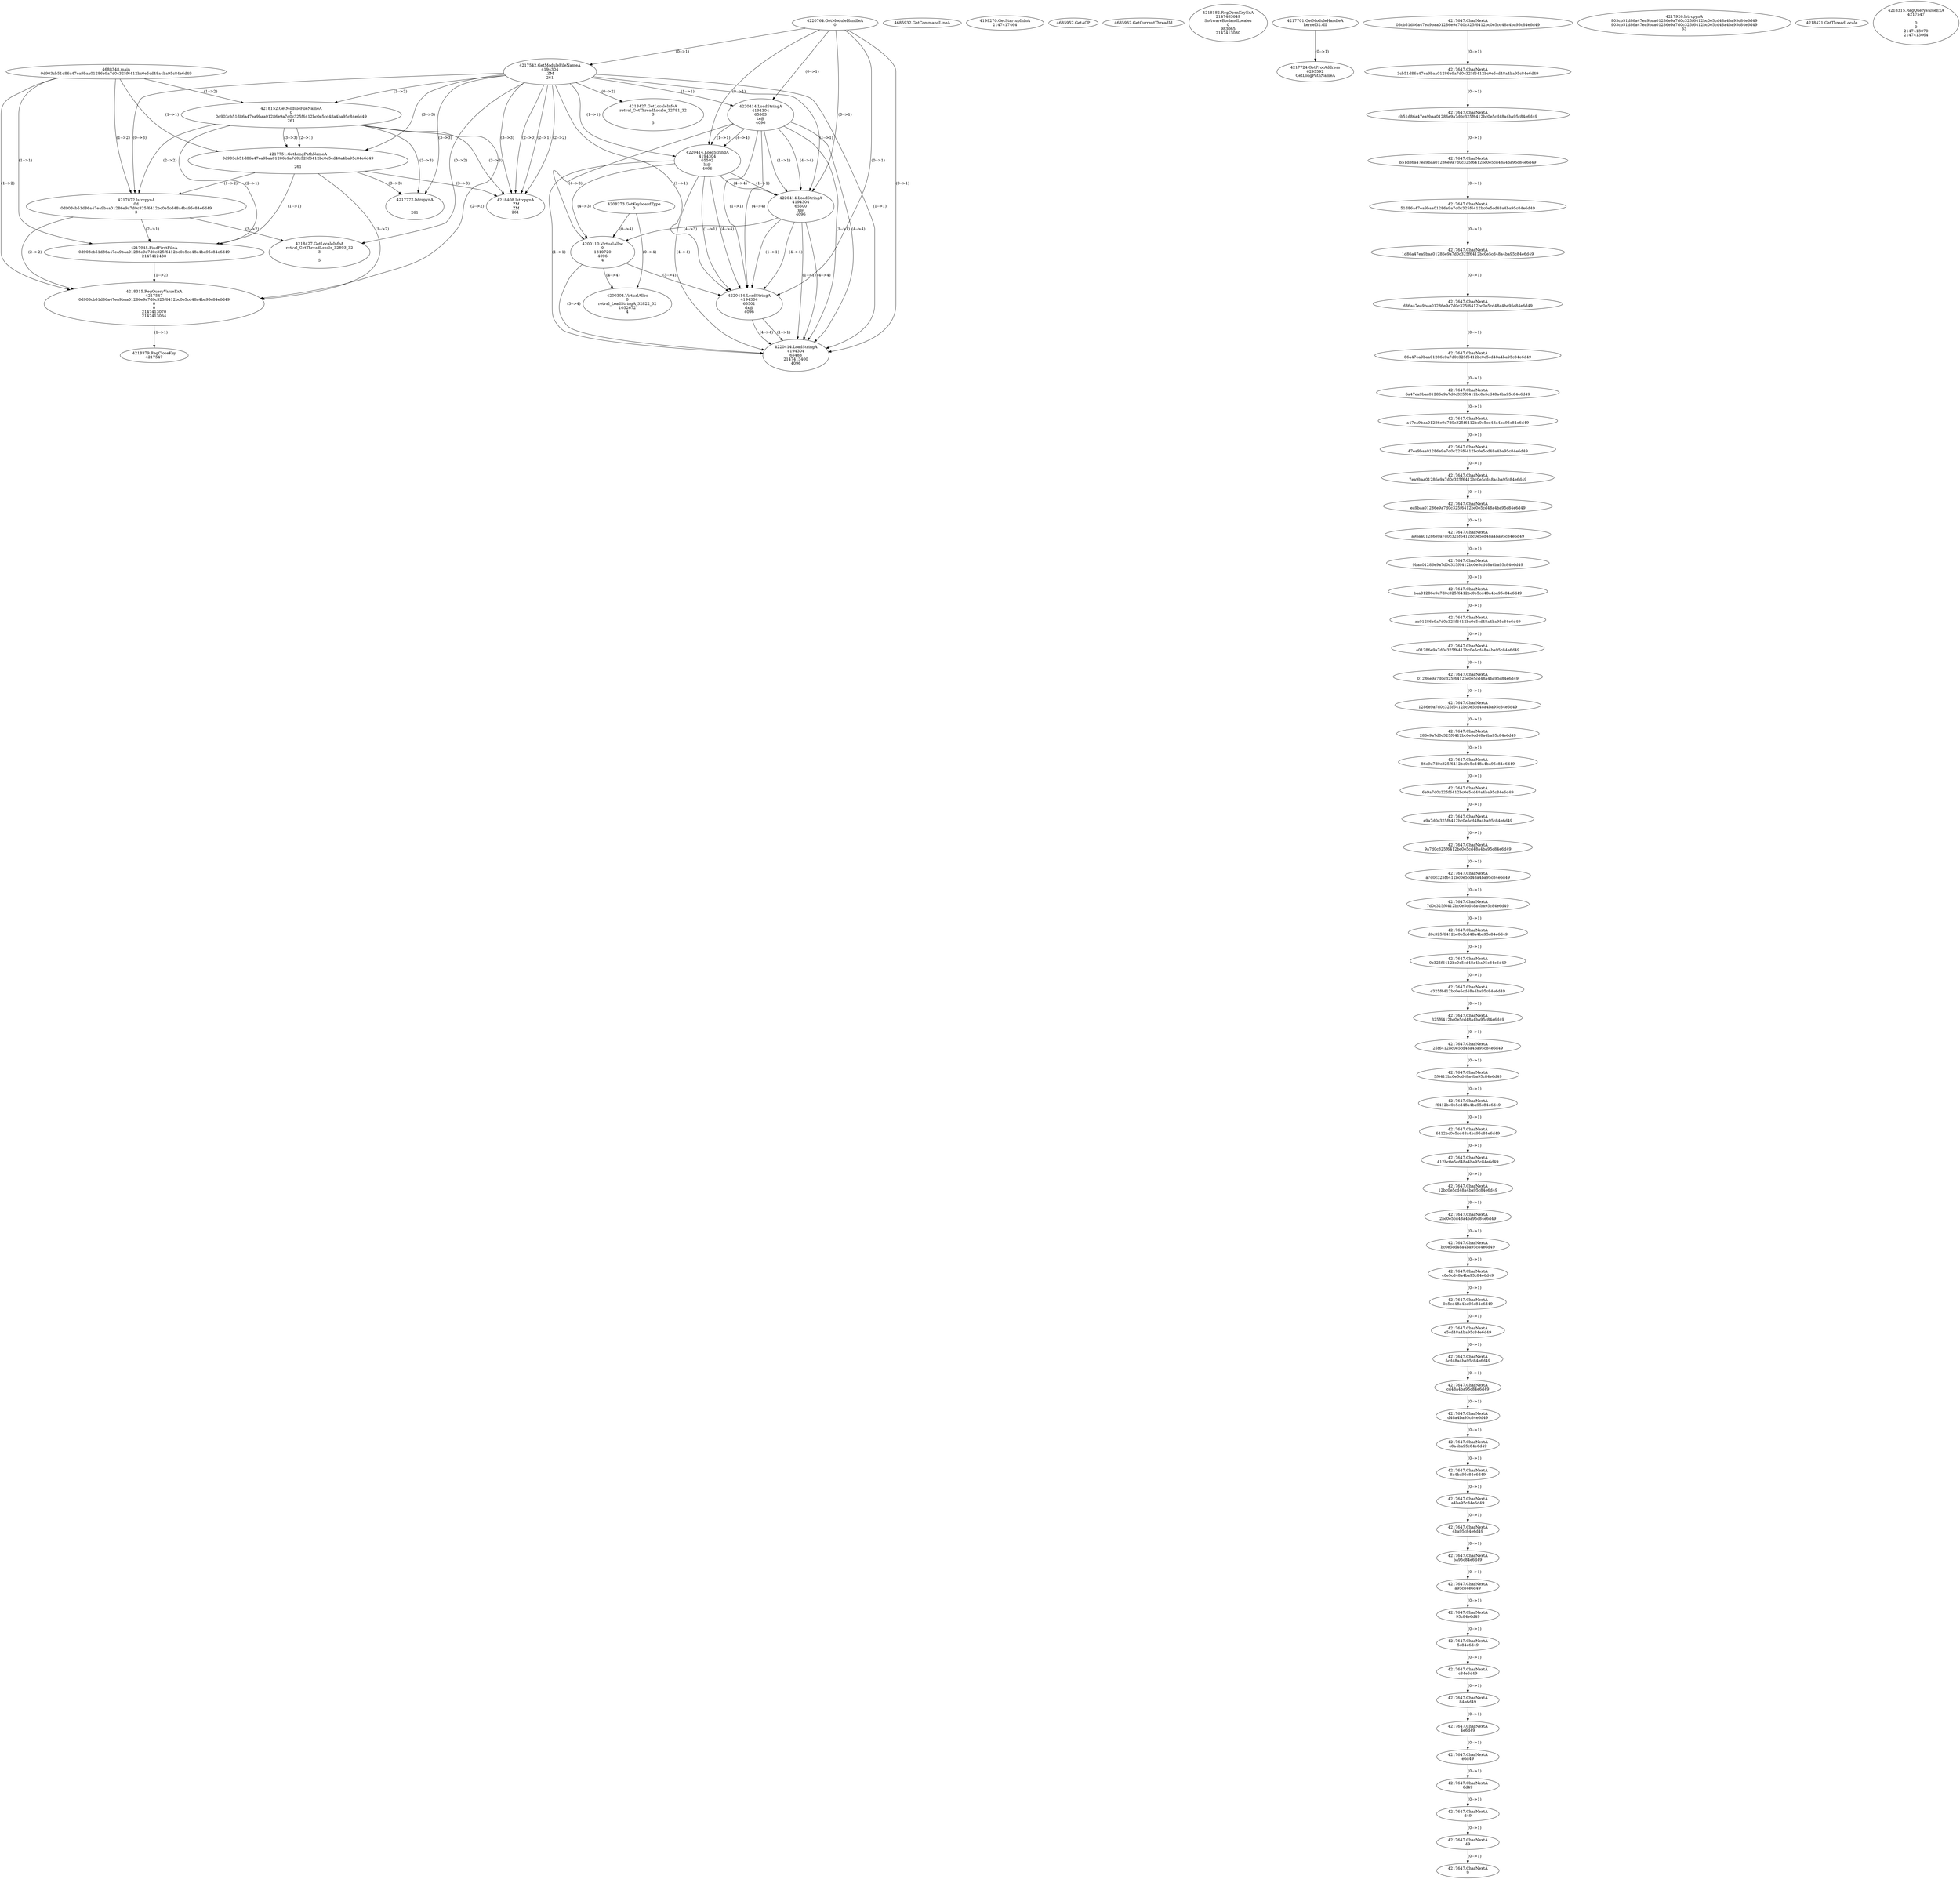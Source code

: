 // Global SCDG with merge call
digraph {
	0 [label="4688348.main
0d903cb51d86a47ea9baa01286e9a7d0c325f6412bc0e5cd48a4ba95c84e6d49"]
	1 [label="4220764.GetModuleHandleA
0"]
	2 [label="4208273.GetKeyboardType
0"]
	3 [label="4685932.GetCommandLineA
"]
	4 [label="4199270.GetStartupInfoA
2147417464"]
	5 [label="4685952.GetACP
"]
	6 [label="4685962.GetCurrentThreadId
"]
	7 [label="4217542.GetModuleFileNameA
4194304
.ZM
261"]
	1 -> 7 [label="(0-->1)"]
	8 [label="4218152.GetModuleFileNameA
0
0d903cb51d86a47ea9baa01286e9a7d0c325f6412bc0e5cd48a4ba95c84e6d49
261"]
	0 -> 8 [label="(1-->2)"]
	7 -> 8 [label="(3-->3)"]
	9 [label="4218182.RegOpenKeyExA
2147483649
Software\Borland\Locales
0
983065
2147413080"]
	10 [label="4217701.GetModuleHandleA
kernel32.dll"]
	11 [label="4217724.GetProcAddress
6295592
GetLongPathNameA"]
	10 -> 11 [label="(0-->1)"]
	12 [label="4217751.GetLongPathNameA
0d903cb51d86a47ea9baa01286e9a7d0c325f6412bc0e5cd48a4ba95c84e6d49

261"]
	0 -> 12 [label="(1-->1)"]
	8 -> 12 [label="(2-->1)"]
	7 -> 12 [label="(3-->3)"]
	8 -> 12 [label="(3-->3)"]
	13 [label="4217872.lstrcpynA
0d
0d903cb51d86a47ea9baa01286e9a7d0c325f6412bc0e5cd48a4ba95c84e6d49
3"]
	0 -> 13 [label="(1-->2)"]
	8 -> 13 [label="(2-->2)"]
	12 -> 13 [label="(1-->2)"]
	7 -> 13 [label="(0-->3)"]
	14 [label="4217647.CharNextA
03cb51d86a47ea9baa01286e9a7d0c325f6412bc0e5cd48a4ba95c84e6d49"]
	15 [label="4217647.CharNextA
3cb51d86a47ea9baa01286e9a7d0c325f6412bc0e5cd48a4ba95c84e6d49"]
	14 -> 15 [label="(0-->1)"]
	16 [label="4217647.CharNextA
cb51d86a47ea9baa01286e9a7d0c325f6412bc0e5cd48a4ba95c84e6d49"]
	15 -> 16 [label="(0-->1)"]
	17 [label="4217647.CharNextA
b51d86a47ea9baa01286e9a7d0c325f6412bc0e5cd48a4ba95c84e6d49"]
	16 -> 17 [label="(0-->1)"]
	18 [label="4217647.CharNextA
51d86a47ea9baa01286e9a7d0c325f6412bc0e5cd48a4ba95c84e6d49"]
	17 -> 18 [label="(0-->1)"]
	19 [label="4217647.CharNextA
1d86a47ea9baa01286e9a7d0c325f6412bc0e5cd48a4ba95c84e6d49"]
	18 -> 19 [label="(0-->1)"]
	20 [label="4217647.CharNextA
d86a47ea9baa01286e9a7d0c325f6412bc0e5cd48a4ba95c84e6d49"]
	19 -> 20 [label="(0-->1)"]
	21 [label="4217647.CharNextA
86a47ea9baa01286e9a7d0c325f6412bc0e5cd48a4ba95c84e6d49"]
	20 -> 21 [label="(0-->1)"]
	22 [label="4217647.CharNextA
6a47ea9baa01286e9a7d0c325f6412bc0e5cd48a4ba95c84e6d49"]
	21 -> 22 [label="(0-->1)"]
	23 [label="4217647.CharNextA
a47ea9baa01286e9a7d0c325f6412bc0e5cd48a4ba95c84e6d49"]
	22 -> 23 [label="(0-->1)"]
	24 [label="4217647.CharNextA
47ea9baa01286e9a7d0c325f6412bc0e5cd48a4ba95c84e6d49"]
	23 -> 24 [label="(0-->1)"]
	25 [label="4217647.CharNextA
7ea9baa01286e9a7d0c325f6412bc0e5cd48a4ba95c84e6d49"]
	24 -> 25 [label="(0-->1)"]
	26 [label="4217647.CharNextA
ea9baa01286e9a7d0c325f6412bc0e5cd48a4ba95c84e6d49"]
	25 -> 26 [label="(0-->1)"]
	27 [label="4217647.CharNextA
a9baa01286e9a7d0c325f6412bc0e5cd48a4ba95c84e6d49"]
	26 -> 27 [label="(0-->1)"]
	28 [label="4217647.CharNextA
9baa01286e9a7d0c325f6412bc0e5cd48a4ba95c84e6d49"]
	27 -> 28 [label="(0-->1)"]
	29 [label="4217647.CharNextA
baa01286e9a7d0c325f6412bc0e5cd48a4ba95c84e6d49"]
	28 -> 29 [label="(0-->1)"]
	30 [label="4217647.CharNextA
aa01286e9a7d0c325f6412bc0e5cd48a4ba95c84e6d49"]
	29 -> 30 [label="(0-->1)"]
	31 [label="4217647.CharNextA
a01286e9a7d0c325f6412bc0e5cd48a4ba95c84e6d49"]
	30 -> 31 [label="(0-->1)"]
	32 [label="4217647.CharNextA
01286e9a7d0c325f6412bc0e5cd48a4ba95c84e6d49"]
	31 -> 32 [label="(0-->1)"]
	33 [label="4217647.CharNextA
1286e9a7d0c325f6412bc0e5cd48a4ba95c84e6d49"]
	32 -> 33 [label="(0-->1)"]
	34 [label="4217647.CharNextA
286e9a7d0c325f6412bc0e5cd48a4ba95c84e6d49"]
	33 -> 34 [label="(0-->1)"]
	35 [label="4217647.CharNextA
86e9a7d0c325f6412bc0e5cd48a4ba95c84e6d49"]
	34 -> 35 [label="(0-->1)"]
	36 [label="4217647.CharNextA
6e9a7d0c325f6412bc0e5cd48a4ba95c84e6d49"]
	35 -> 36 [label="(0-->1)"]
	37 [label="4217647.CharNextA
e9a7d0c325f6412bc0e5cd48a4ba95c84e6d49"]
	36 -> 37 [label="(0-->1)"]
	38 [label="4217647.CharNextA
9a7d0c325f6412bc0e5cd48a4ba95c84e6d49"]
	37 -> 38 [label="(0-->1)"]
	39 [label="4217647.CharNextA
a7d0c325f6412bc0e5cd48a4ba95c84e6d49"]
	38 -> 39 [label="(0-->1)"]
	40 [label="4217647.CharNextA
7d0c325f6412bc0e5cd48a4ba95c84e6d49"]
	39 -> 40 [label="(0-->1)"]
	41 [label="4217647.CharNextA
d0c325f6412bc0e5cd48a4ba95c84e6d49"]
	40 -> 41 [label="(0-->1)"]
	42 [label="4217647.CharNextA
0c325f6412bc0e5cd48a4ba95c84e6d49"]
	41 -> 42 [label="(0-->1)"]
	43 [label="4217647.CharNextA
c325f6412bc0e5cd48a4ba95c84e6d49"]
	42 -> 43 [label="(0-->1)"]
	44 [label="4217647.CharNextA
325f6412bc0e5cd48a4ba95c84e6d49"]
	43 -> 44 [label="(0-->1)"]
	45 [label="4217647.CharNextA
25f6412bc0e5cd48a4ba95c84e6d49"]
	44 -> 45 [label="(0-->1)"]
	46 [label="4217647.CharNextA
5f6412bc0e5cd48a4ba95c84e6d49"]
	45 -> 46 [label="(0-->1)"]
	47 [label="4217647.CharNextA
f6412bc0e5cd48a4ba95c84e6d49"]
	46 -> 47 [label="(0-->1)"]
	48 [label="4217647.CharNextA
6412bc0e5cd48a4ba95c84e6d49"]
	47 -> 48 [label="(0-->1)"]
	49 [label="4217647.CharNextA
412bc0e5cd48a4ba95c84e6d49"]
	48 -> 49 [label="(0-->1)"]
	50 [label="4217647.CharNextA
12bc0e5cd48a4ba95c84e6d49"]
	49 -> 50 [label="(0-->1)"]
	51 [label="4217647.CharNextA
2bc0e5cd48a4ba95c84e6d49"]
	50 -> 51 [label="(0-->1)"]
	52 [label="4217647.CharNextA
bc0e5cd48a4ba95c84e6d49"]
	51 -> 52 [label="(0-->1)"]
	53 [label="4217647.CharNextA
c0e5cd48a4ba95c84e6d49"]
	52 -> 53 [label="(0-->1)"]
	54 [label="4217647.CharNextA
0e5cd48a4ba95c84e6d49"]
	53 -> 54 [label="(0-->1)"]
	55 [label="4217647.CharNextA
e5cd48a4ba95c84e6d49"]
	54 -> 55 [label="(0-->1)"]
	56 [label="4217647.CharNextA
5cd48a4ba95c84e6d49"]
	55 -> 56 [label="(0-->1)"]
	57 [label="4217647.CharNextA
cd48a4ba95c84e6d49"]
	56 -> 57 [label="(0-->1)"]
	58 [label="4217647.CharNextA
d48a4ba95c84e6d49"]
	57 -> 58 [label="(0-->1)"]
	59 [label="4217647.CharNextA
48a4ba95c84e6d49"]
	58 -> 59 [label="(0-->1)"]
	60 [label="4217647.CharNextA
8a4ba95c84e6d49"]
	59 -> 60 [label="(0-->1)"]
	61 [label="4217647.CharNextA
a4ba95c84e6d49"]
	60 -> 61 [label="(0-->1)"]
	62 [label="4217647.CharNextA
4ba95c84e6d49"]
	61 -> 62 [label="(0-->1)"]
	63 [label="4217647.CharNextA
ba95c84e6d49"]
	62 -> 63 [label="(0-->1)"]
	64 [label="4217647.CharNextA
a95c84e6d49"]
	63 -> 64 [label="(0-->1)"]
	65 [label="4217647.CharNextA
95c84e6d49"]
	64 -> 65 [label="(0-->1)"]
	66 [label="4217647.CharNextA
5c84e6d49"]
	65 -> 66 [label="(0-->1)"]
	67 [label="4217647.CharNextA
c84e6d49"]
	66 -> 67 [label="(0-->1)"]
	68 [label="4217647.CharNextA
84e6d49"]
	67 -> 68 [label="(0-->1)"]
	69 [label="4217647.CharNextA
4e6d49"]
	68 -> 69 [label="(0-->1)"]
	70 [label="4217647.CharNextA
e6d49"]
	69 -> 70 [label="(0-->1)"]
	71 [label="4217647.CharNextA
6d49"]
	70 -> 71 [label="(0-->1)"]
	72 [label="4217647.CharNextA
d49"]
	71 -> 72 [label="(0-->1)"]
	73 [label="4217647.CharNextA
49"]
	72 -> 73 [label="(0-->1)"]
	74 [label="4217647.CharNextA
9"]
	73 -> 74 [label="(0-->1)"]
	75 [label="4217926.lstrcpynA
903cb51d86a47ea9baa01286e9a7d0c325f6412bc0e5cd48a4ba95c84e6d49
903cb51d86a47ea9baa01286e9a7d0c325f6412bc0e5cd48a4ba95c84e6d49
63"]
	76 [label="4217945.FindFirstFileA
0d903cb51d86a47ea9baa01286e9a7d0c325f6412bc0e5cd48a4ba95c84e6d49
2147412438"]
	0 -> 76 [label="(1-->1)"]
	8 -> 76 [label="(2-->1)"]
	12 -> 76 [label="(1-->1)"]
	13 -> 76 [label="(2-->1)"]
	77 [label="4218315.RegQueryValueExA
4217547
0d903cb51d86a47ea9baa01286e9a7d0c325f6412bc0e5cd48a4ba95c84e6d49
0
0
2147413070
2147413064"]
	0 -> 77 [label="(1-->2)"]
	8 -> 77 [label="(2-->2)"]
	12 -> 77 [label="(1-->2)"]
	13 -> 77 [label="(2-->2)"]
	76 -> 77 [label="(1-->2)"]
	78 [label="4218379.RegCloseKey
4217547"]
	77 -> 78 [label="(1-->1)"]
	79 [label="4218408.lstrcpynA
.ZM
.ZM
261"]
	7 -> 79 [label="(2-->1)"]
	7 -> 79 [label="(2-->2)"]
	7 -> 79 [label="(3-->3)"]
	8 -> 79 [label="(3-->3)"]
	12 -> 79 [label="(3-->3)"]
	7 -> 79 [label="(2-->0)"]
	80 [label="4218421.GetThreadLocale
"]
	81 [label="4218427.GetLocaleInfoA
retval_GetThreadLocale_32803_32
3

5"]
	7 -> 81 [label="(0-->2)"]
	13 -> 81 [label="(3-->2)"]
	82 [label="4220414.LoadStringA
4194304
65503
tx@
4096"]
	1 -> 82 [label="(0-->1)"]
	7 -> 82 [label="(1-->1)"]
	83 [label="4220414.LoadStringA
4194304
65502
lx@
4096"]
	1 -> 83 [label="(0-->1)"]
	7 -> 83 [label="(1-->1)"]
	82 -> 83 [label="(1-->1)"]
	82 -> 83 [label="(4-->4)"]
	84 [label="4220414.LoadStringA
4194304
65500
\x@
4096"]
	1 -> 84 [label="(0-->1)"]
	7 -> 84 [label="(1-->1)"]
	82 -> 84 [label="(1-->1)"]
	83 -> 84 [label="(1-->1)"]
	82 -> 84 [label="(4-->4)"]
	83 -> 84 [label="(4-->4)"]
	85 [label="4200110.VirtualAlloc
0
1310720
4096
4"]
	82 -> 85 [label="(4-->3)"]
	83 -> 85 [label="(4-->3)"]
	84 -> 85 [label="(4-->3)"]
	2 -> 85 [label="(0-->4)"]
	86 [label="4220414.LoadStringA
4194304
65501
dx@
4096"]
	1 -> 86 [label="(0-->1)"]
	7 -> 86 [label="(1-->1)"]
	82 -> 86 [label="(1-->1)"]
	83 -> 86 [label="(1-->1)"]
	84 -> 86 [label="(1-->1)"]
	82 -> 86 [label="(4-->4)"]
	83 -> 86 [label="(4-->4)"]
	84 -> 86 [label="(4-->4)"]
	85 -> 86 [label="(3-->4)"]
	87 [label="4220414.LoadStringA
4194304
65488
2147413400
4096"]
	1 -> 87 [label="(0-->1)"]
	7 -> 87 [label="(1-->1)"]
	82 -> 87 [label="(1-->1)"]
	83 -> 87 [label="(1-->1)"]
	84 -> 87 [label="(1-->1)"]
	86 -> 87 [label="(1-->1)"]
	82 -> 87 [label="(4-->4)"]
	83 -> 87 [label="(4-->4)"]
	84 -> 87 [label="(4-->4)"]
	85 -> 87 [label="(3-->4)"]
	86 -> 87 [label="(4-->4)"]
	88 [label="4200304.VirtualAlloc
0
retval_LoadStringA_32822_32
1052672
4"]
	2 -> 88 [label="(0-->4)"]
	85 -> 88 [label="(4-->4)"]
	89 [label="4217772.lstrcpynA


261"]
	7 -> 89 [label="(3-->3)"]
	8 -> 89 [label="(3-->3)"]
	12 -> 89 [label="(3-->3)"]
	90 [label="4218315.RegQueryValueExA
4217547

0
0
2147413070
2147413064"]
	91 [label="4218427.GetLocaleInfoA
retval_GetThreadLocale_32781_32
3

5"]
	7 -> 91 [label="(0-->2)"]
}

